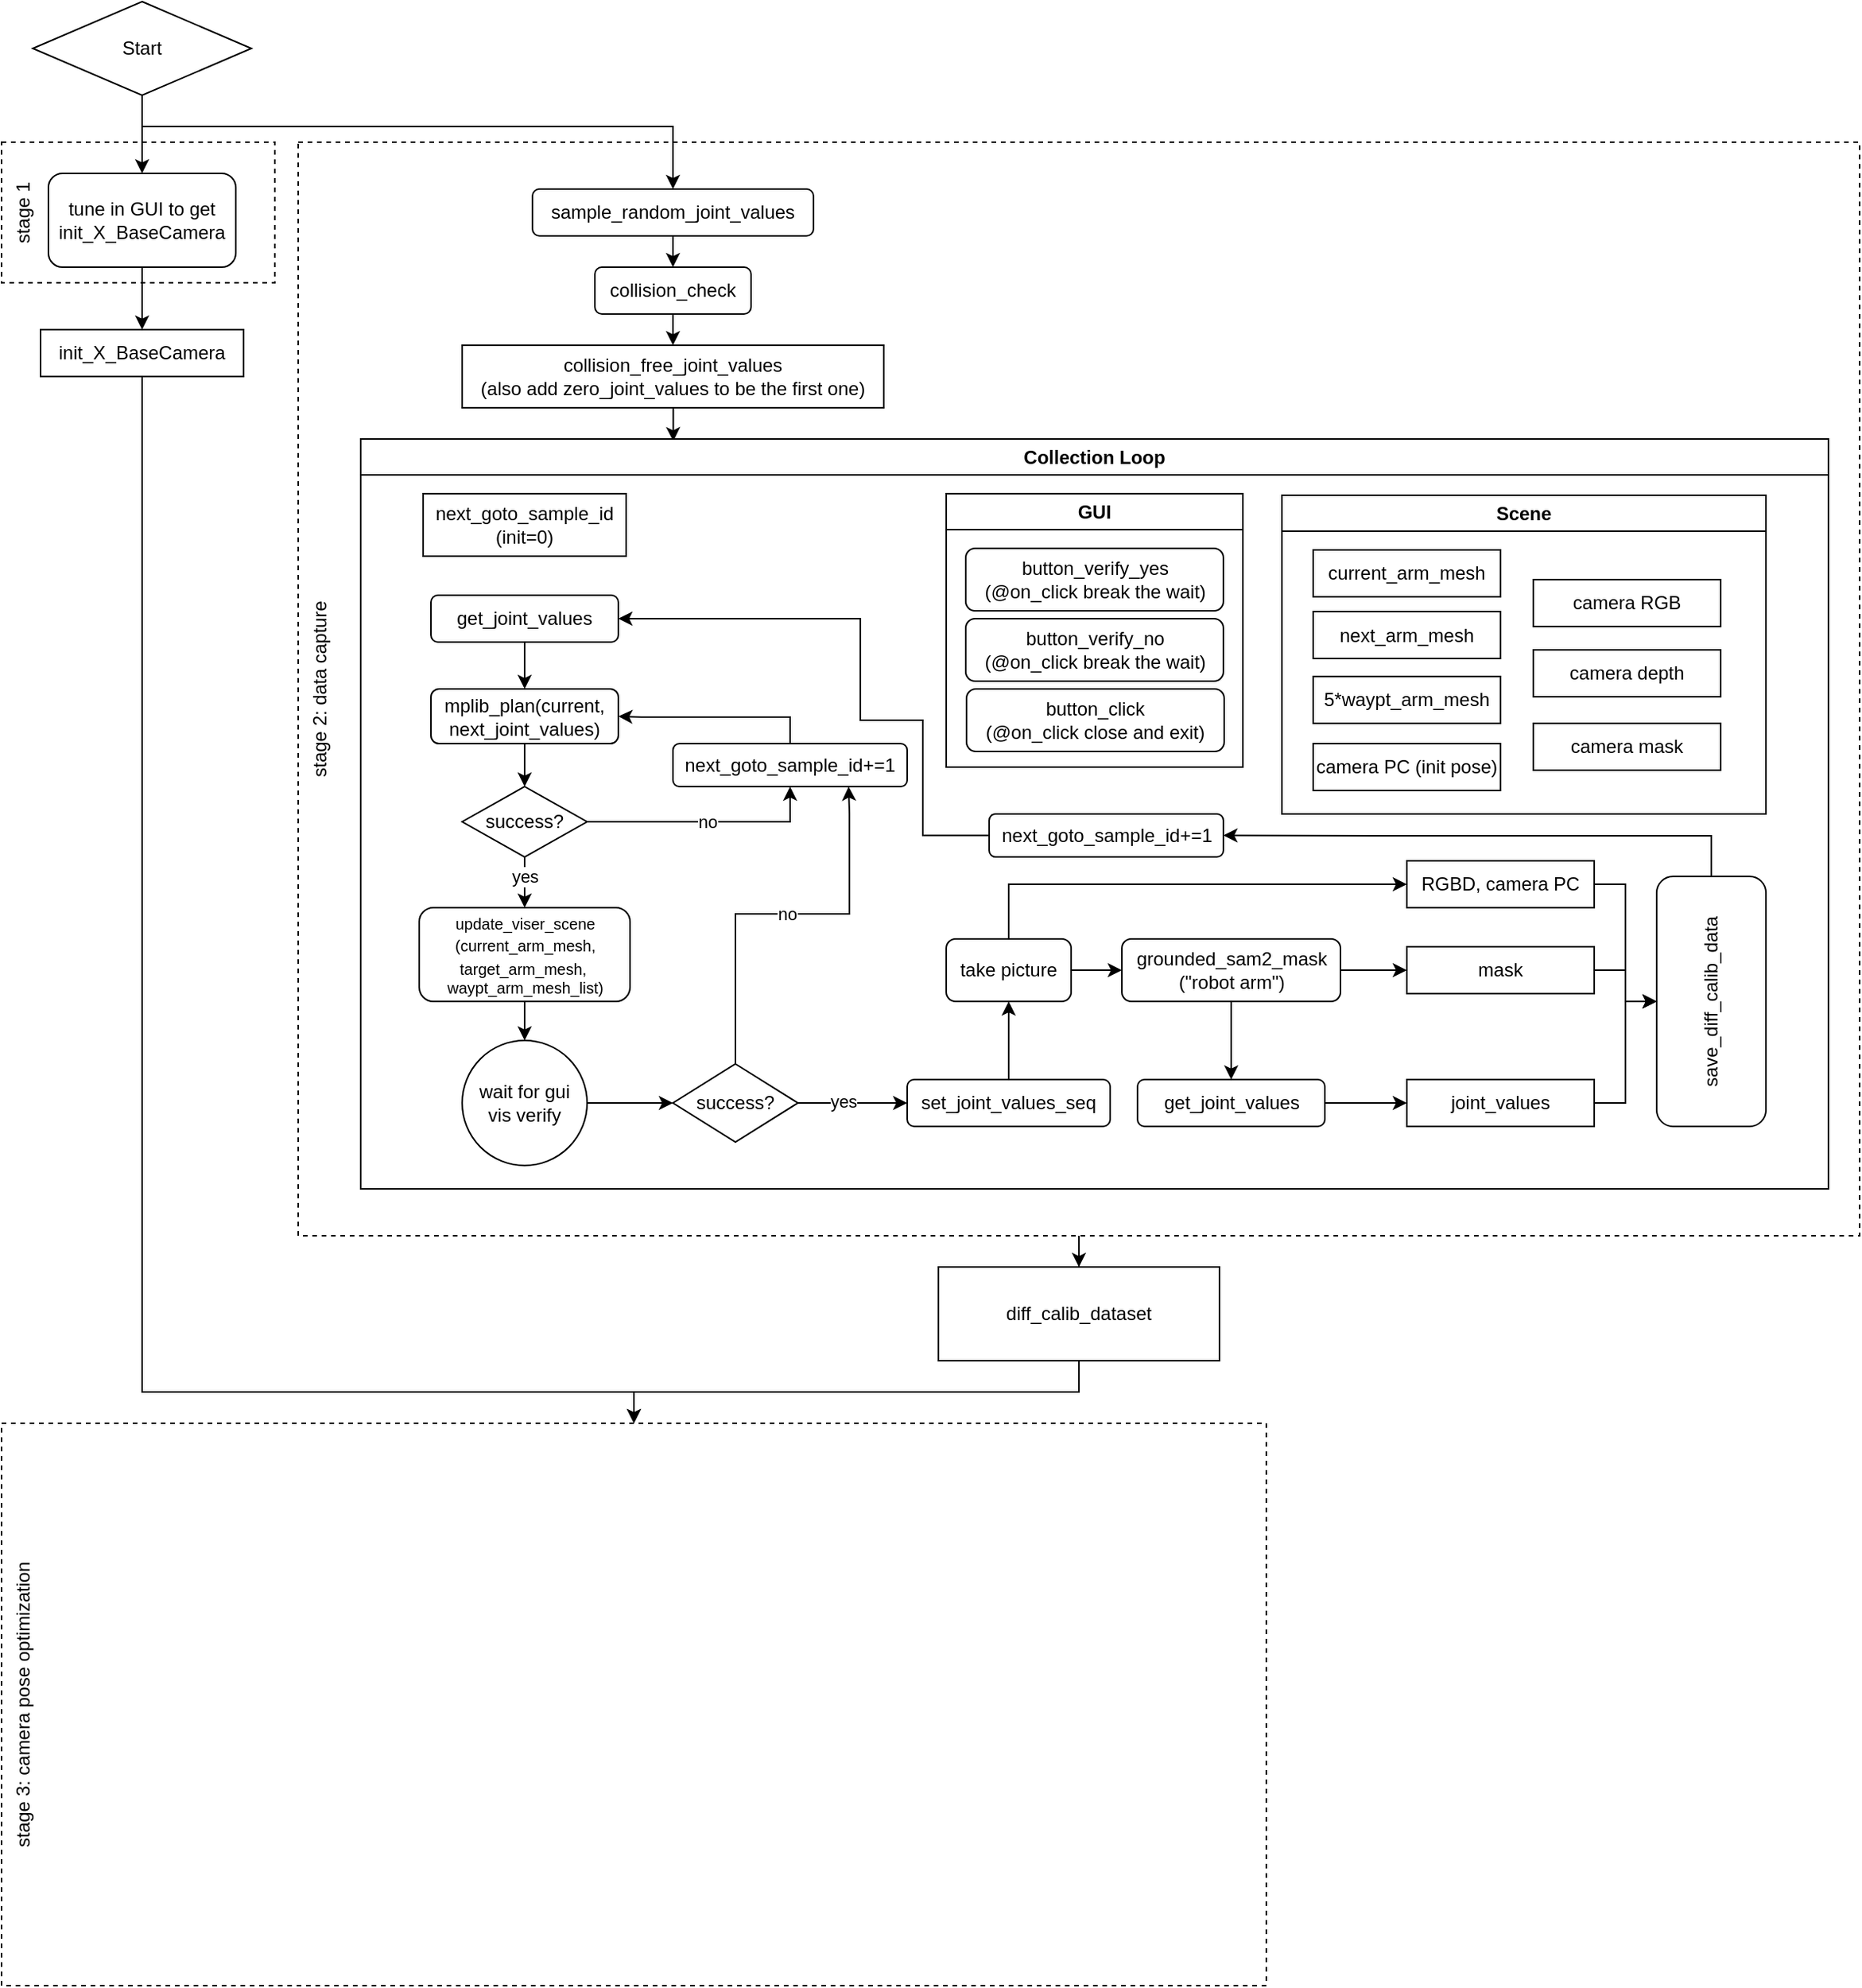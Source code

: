 <mxfile>
    <diagram name="第 1 页" id="6a6I1X7RzBbfamj53_6v">
        <mxGraphModel dx="477" dy="198" grid="1" gridSize="10" guides="0" tooltips="1" connect="1" arrows="1" fold="1" page="1" pageScale="1" pageWidth="827" pageHeight="1169" background="none" math="0" shadow="0">
            <root>
                <mxCell id="0"/>
                <mxCell id="1" parent="0"/>
                <mxCell id="Gvf8i4WvvUy9lcnT3aRv-1" value="Start" style="rhombus;whiteSpace=wrap;html=1;" parent="1" vertex="1">
                    <mxGeometry x="220" y="160" width="140" height="60" as="geometry"/>
                </mxCell>
                <mxCell id="Gvf8i4WvvUy9lcnT3aRv-2" value="stage 1" style="rounded=0;whiteSpace=wrap;html=1;strokeColor=default;dashed=1;verticalAlign=top;labelPosition=center;verticalLabelPosition=middle;align=center;horizontal=0;" parent="1" vertex="1">
                    <mxGeometry x="200" y="250" width="175" height="90" as="geometry"/>
                </mxCell>
                <mxCell id="Gvf8i4WvvUy9lcnT3aRv-3" value="tune in GUI to get&lt;div&gt;init_X_BaseCamera&lt;/div&gt;" style="rounded=1;whiteSpace=wrap;html=1;" parent="1" vertex="1">
                    <mxGeometry x="230" y="270" width="120" height="60" as="geometry"/>
                </mxCell>
                <mxCell id="Gvf8i4WvvUy9lcnT3aRv-4" value="" style="endArrow=classic;html=1;rounded=0;exitX=0.5;exitY=1;exitDx=0;exitDy=0;entryX=0.5;entryY=0;entryDx=0;entryDy=0;" parent="1" source="Gvf8i4WvvUy9lcnT3aRv-1" target="Gvf8i4WvvUy9lcnT3aRv-3" edge="1">
                    <mxGeometry width="50" height="50" relative="1" as="geometry">
                        <mxPoint x="370" y="370" as="sourcePoint"/>
                        <mxPoint x="420" y="320" as="targetPoint"/>
                    </mxGeometry>
                </mxCell>
                <mxCell id="Gvf8i4WvvUy9lcnT3aRv-5" value="" style="endArrow=classic;html=1;rounded=0;exitX=0.5;exitY=1;exitDx=0;exitDy=0;" parent="1" source="Gvf8i4WvvUy9lcnT3aRv-3" edge="1">
                    <mxGeometry width="50" height="50" relative="1" as="geometry">
                        <mxPoint x="300" y="230" as="sourcePoint"/>
                        <mxPoint x="290" y="370" as="targetPoint"/>
                    </mxGeometry>
                </mxCell>
                <mxCell id="Gvf8i4WvvUy9lcnT3aRv-7" value="init_X_BaseCamera" style="rounded=0;whiteSpace=wrap;html=1;" parent="1" vertex="1">
                    <mxGeometry x="225" y="370" width="130" height="30" as="geometry"/>
                </mxCell>
                <mxCell id="Gvf8i4WvvUy9lcnT3aRv-98" style="edgeStyle=orthogonalEdgeStyle;rounded=0;orthogonalLoop=1;jettySize=auto;html=1;entryX=0.5;entryY=0;entryDx=0;entryDy=0;" parent="1" source="Gvf8i4WvvUy9lcnT3aRv-9" target="Gvf8i4WvvUy9lcnT3aRv-97" edge="1">
                    <mxGeometry relative="1" as="geometry"/>
                </mxCell>
                <mxCell id="Gvf8i4WvvUy9lcnT3aRv-9" value="stage 2: data capture" style="rounded=0;whiteSpace=wrap;html=1;strokeColor=default;dashed=1;verticalAlign=top;labelPosition=center;verticalLabelPosition=middle;align=center;horizontal=0;" parent="1" vertex="1">
                    <mxGeometry x="390" y="250" width="1000" height="700" as="geometry"/>
                </mxCell>
                <mxCell id="Gvf8i4WvvUy9lcnT3aRv-11" value="" style="endArrow=classic;html=1;rounded=0;exitX=0.5;exitY=1;exitDx=0;exitDy=0;edgeStyle=orthogonalEdgeStyle;entryX=0.5;entryY=0;entryDx=0;entryDy=0;" parent="1" source="Gvf8i4WvvUy9lcnT3aRv-1" target="Gvf8i4WvvUy9lcnT3aRv-27" edge="1">
                    <mxGeometry width="50" height="50" relative="1" as="geometry">
                        <mxPoint x="300" y="230" as="sourcePoint"/>
                        <mxPoint x="610" y="240" as="targetPoint"/>
                        <Array as="points">
                            <mxPoint x="290" y="240"/>
                            <mxPoint x="630" y="240"/>
                        </Array>
                    </mxGeometry>
                </mxCell>
                <mxCell id="Gvf8i4WvvUy9lcnT3aRv-79" value="" style="edgeStyle=orthogonalEdgeStyle;rounded=0;orthogonalLoop=1;jettySize=auto;html=1;" parent="1" source="Gvf8i4WvvUy9lcnT3aRv-16" target="Gvf8i4WvvUy9lcnT3aRv-78" edge="1">
                    <mxGeometry relative="1" as="geometry"/>
                </mxCell>
                <mxCell id="Gvf8i4WvvUy9lcnT3aRv-82" value="" style="edgeStyle=orthogonalEdgeStyle;rounded=0;orthogonalLoop=1;jettySize=auto;html=1;" parent="1" source="Gvf8i4WvvUy9lcnT3aRv-16" target="Gvf8i4WvvUy9lcnT3aRv-81" edge="1">
                    <mxGeometry relative="1" as="geometry"/>
                </mxCell>
                <mxCell id="Gvf8i4WvvUy9lcnT3aRv-16" value="grounded_sam2_mask&lt;div&gt;(&quot;robot arm&quot;)&lt;/div&gt;" style="rounded=1;whiteSpace=wrap;html=1;" parent="1" vertex="1">
                    <mxGeometry x="917.5" y="760" width="140" height="40" as="geometry"/>
                </mxCell>
                <mxCell id="Gvf8i4WvvUy9lcnT3aRv-27" value="sample_random_joint_values" style="rounded=1;whiteSpace=wrap;html=1;" parent="1" vertex="1">
                    <mxGeometry x="540" y="280" width="180" height="30" as="geometry"/>
                </mxCell>
                <mxCell id="Gvf8i4WvvUy9lcnT3aRv-28" value="collision_check" style="rounded=1;whiteSpace=wrap;html=1;" parent="1" vertex="1">
                    <mxGeometry x="580" y="330" width="100" height="30" as="geometry"/>
                </mxCell>
                <mxCell id="Gvf8i4WvvUy9lcnT3aRv-96" value="" style="edgeStyle=orthogonalEdgeStyle;rounded=0;orthogonalLoop=1;jettySize=auto;html=1;entryX=0.213;entryY=0.003;entryDx=0;entryDy=0;entryPerimeter=0;" parent="1" source="Gvf8i4WvvUy9lcnT3aRv-29" target="Gvf8i4WvvUy9lcnT3aRv-33" edge="1">
                    <mxGeometry relative="1" as="geometry">
                        <Array as="points">
                            <mxPoint x="630" y="440"/>
                        </Array>
                    </mxGeometry>
                </mxCell>
                <mxCell id="Gvf8i4WvvUy9lcnT3aRv-29" value="collision_free_joint_values&lt;br&gt;(also add zero_joint_values to be the first one)" style="rounded=0;whiteSpace=wrap;html=1;" parent="1" vertex="1">
                    <mxGeometry x="495" y="380" width="270" height="40" as="geometry"/>
                </mxCell>
                <mxCell id="Gvf8i4WvvUy9lcnT3aRv-30" value="" style="endArrow=classic;html=1;rounded=0;exitX=0.5;exitY=1;exitDx=0;exitDy=0;entryX=0.5;entryY=0;entryDx=0;entryDy=0;" parent="1" source="Gvf8i4WvvUy9lcnT3aRv-27" target="Gvf8i4WvvUy9lcnT3aRv-28" edge="1">
                    <mxGeometry width="50" height="50" relative="1" as="geometry">
                        <mxPoint x="634.76" y="310" as="sourcePoint"/>
                        <mxPoint x="634.76" y="350" as="targetPoint"/>
                    </mxGeometry>
                </mxCell>
                <mxCell id="Gvf8i4WvvUy9lcnT3aRv-31" value="" style="endArrow=classic;html=1;rounded=0;exitX=0.5;exitY=1;exitDx=0;exitDy=0;entryX=0.5;entryY=0;entryDx=0;entryDy=0;" parent="1" source="Gvf8i4WvvUy9lcnT3aRv-28" target="Gvf8i4WvvUy9lcnT3aRv-29" edge="1">
                    <mxGeometry width="50" height="50" relative="1" as="geometry">
                        <mxPoint x="540" y="420" as="sourcePoint"/>
                        <mxPoint x="590" y="370" as="targetPoint"/>
                    </mxGeometry>
                </mxCell>
                <mxCell id="Gvf8i4WvvUy9lcnT3aRv-33" value="Collection Loop" style="swimlane;whiteSpace=wrap;html=1;" parent="1" vertex="1">
                    <mxGeometry x="430" y="440" width="940" height="480" as="geometry">
                        <mxRectangle x="460" y="450" width="120" height="30" as="alternateBounds"/>
                    </mxGeometry>
                </mxCell>
                <mxCell id="Gvf8i4WvvUy9lcnT3aRv-45" value="mplib_plan(current, next_joint_values)" style="whiteSpace=wrap;html=1;rounded=1;" parent="Gvf8i4WvvUy9lcnT3aRv-33" vertex="1">
                    <mxGeometry x="45" y="160" width="120" height="35" as="geometry"/>
                </mxCell>
                <mxCell id="Gvf8i4WvvUy9lcnT3aRv-34" value="get_joint_values" style="rounded=1;whiteSpace=wrap;html=1;" parent="Gvf8i4WvvUy9lcnT3aRv-33" vertex="1">
                    <mxGeometry x="45" y="100" width="120" height="30" as="geometry"/>
                </mxCell>
                <mxCell id="Gvf8i4WvvUy9lcnT3aRv-54" value="" style="endArrow=classic;html=1;rounded=0;exitX=0.5;exitY=1;exitDx=0;exitDy=0;entryX=0.5;entryY=0;entryDx=0;entryDy=0;" parent="Gvf8i4WvvUy9lcnT3aRv-33" source="Gvf8i4WvvUy9lcnT3aRv-34" target="Gvf8i4WvvUy9lcnT3aRv-45" edge="1">
                    <mxGeometry width="50" height="50" relative="1" as="geometry">
                        <mxPoint x="115" y="205" as="sourcePoint"/>
                        <mxPoint x="115" y="280" as="targetPoint"/>
                    </mxGeometry>
                </mxCell>
                <mxCell id="Gvf8i4WvvUy9lcnT3aRv-64" value="" style="edgeStyle=orthogonalEdgeStyle;rounded=0;orthogonalLoop=1;jettySize=auto;html=1;" parent="Gvf8i4WvvUy9lcnT3aRv-33" source="Gvf8i4WvvUy9lcnT3aRv-59" target="Gvf8i4WvvUy9lcnT3aRv-63" edge="1">
                    <mxGeometry relative="1" as="geometry"/>
                </mxCell>
                <mxCell id="Gvf8i4WvvUy9lcnT3aRv-59" value="wait for gui&lt;div&gt;vis verify&lt;/div&gt;" style="ellipse;whiteSpace=wrap;html=1;" parent="Gvf8i4WvvUy9lcnT3aRv-33" vertex="1">
                    <mxGeometry x="65" y="385" width="80" height="80" as="geometry"/>
                </mxCell>
                <mxCell id="Gvf8i4WvvUy9lcnT3aRv-63" value="success?" style="rhombus;whiteSpace=wrap;html=1;" parent="Gvf8i4WvvUy9lcnT3aRv-33" vertex="1">
                    <mxGeometry x="200" y="400" width="80" height="50" as="geometry"/>
                </mxCell>
                <mxCell id="Gvf8i4WvvUy9lcnT3aRv-74" value="" style="edgeStyle=orthogonalEdgeStyle;rounded=0;orthogonalLoop=1;jettySize=auto;html=1;" parent="Gvf8i4WvvUy9lcnT3aRv-33" source="Gvf8i4WvvUy9lcnT3aRv-67" target="Gvf8i4WvvUy9lcnT3aRv-73" edge="1">
                    <mxGeometry relative="1" as="geometry"/>
                </mxCell>
                <mxCell id="Gvf8i4WvvUy9lcnT3aRv-67" value="set_joint_values_seq" style="rounded=1;whiteSpace=wrap;html=1;" parent="Gvf8i4WvvUy9lcnT3aRv-33" vertex="1">
                    <mxGeometry x="350" y="410" width="130" height="30" as="geometry"/>
                </mxCell>
                <mxCell id="Gvf8i4WvvUy9lcnT3aRv-66" value="yes" style="edgeStyle=orthogonalEdgeStyle;rounded=0;orthogonalLoop=1;jettySize=auto;html=1;exitX=1;exitY=0.5;exitDx=0;exitDy=0;entryX=0;entryY=0.5;entryDx=0;entryDy=0;" parent="Gvf8i4WvvUy9lcnT3aRv-33" source="Gvf8i4WvvUy9lcnT3aRv-63" target="Gvf8i4WvvUy9lcnT3aRv-67" edge="1">
                    <mxGeometry x="-0.167" y="1" relative="1" as="geometry">
                        <mxPoint x="250" y="345" as="sourcePoint"/>
                        <mxPoint x="290" y="224" as="targetPoint"/>
                        <mxPoint as="offset"/>
                    </mxGeometry>
                </mxCell>
                <mxCell id="Gvf8i4WvvUy9lcnT3aRv-73" value="take picture" style="rounded=1;whiteSpace=wrap;html=1;" parent="Gvf8i4WvvUy9lcnT3aRv-33" vertex="1">
                    <mxGeometry x="375" y="320" width="80" height="40" as="geometry"/>
                </mxCell>
                <mxCell id="Gvf8i4WvvUy9lcnT3aRv-78" value="mask" style="rounded=0;whiteSpace=wrap;html=1;" parent="Gvf8i4WvvUy9lcnT3aRv-33" vertex="1">
                    <mxGeometry x="670" y="325" width="120" height="30" as="geometry"/>
                </mxCell>
                <mxCell id="Gvf8i4WvvUy9lcnT3aRv-84" value="" style="edgeStyle=orthogonalEdgeStyle;rounded=0;orthogonalLoop=1;jettySize=auto;html=1;" parent="Gvf8i4WvvUy9lcnT3aRv-33" source="Gvf8i4WvvUy9lcnT3aRv-81" target="Gvf8i4WvvUy9lcnT3aRv-83" edge="1">
                    <mxGeometry relative="1" as="geometry"/>
                </mxCell>
                <mxCell id="Gvf8i4WvvUy9lcnT3aRv-81" value="get_joint_values" style="rounded=1;whiteSpace=wrap;html=1;" parent="Gvf8i4WvvUy9lcnT3aRv-33" vertex="1">
                    <mxGeometry x="497.5" y="410" width="120" height="30" as="geometry"/>
                </mxCell>
                <mxCell id="Gvf8i4WvvUy9lcnT3aRv-83" value="joint_values" style="rounded=0;whiteSpace=wrap;html=1;" parent="Gvf8i4WvvUy9lcnT3aRv-33" vertex="1">
                    <mxGeometry x="670" y="410" width="120" height="30" as="geometry"/>
                </mxCell>
                <mxCell id="Gvf8i4WvvUy9lcnT3aRv-40" value="Scene" style="swimlane;whiteSpace=wrap;html=1;" parent="Gvf8i4WvvUy9lcnT3aRv-33" vertex="1">
                    <mxGeometry x="590" y="36" width="310" height="204" as="geometry"/>
                </mxCell>
                <mxCell id="Gvf8i4WvvUy9lcnT3aRv-42" value="next_arm_mesh" style="rounded=0;whiteSpace=wrap;html=1;" parent="Gvf8i4WvvUy9lcnT3aRv-40" vertex="1">
                    <mxGeometry x="20" y="74.5" width="120" height="30" as="geometry"/>
                </mxCell>
                <mxCell id="Gvf8i4WvvUy9lcnT3aRv-41" value="current_arm_mesh" style="rounded=0;whiteSpace=wrap;html=1;" parent="Gvf8i4WvvUy9lcnT3aRv-40" vertex="1">
                    <mxGeometry x="20" y="35" width="120" height="30" as="geometry"/>
                </mxCell>
                <mxCell id="Gvf8i4WvvUy9lcnT3aRv-36" value="GUI" style="swimlane;whiteSpace=wrap;html=1;" parent="1" vertex="1">
                    <mxGeometry x="805" y="475" width="190" height="175" as="geometry"/>
                </mxCell>
                <mxCell id="Gvf8i4WvvUy9lcnT3aRv-37" value="button_verify_yes&lt;br&gt;(@on_click break the wait)" style="rounded=1;whiteSpace=wrap;html=1;" parent="1" vertex="1">
                    <mxGeometry x="817.5" y="510" width="165" height="40" as="geometry"/>
                </mxCell>
                <mxCell id="Gvf8i4WvvUy9lcnT3aRv-39" value="next_goto_sample_id&lt;br&gt;(init=0)" style="whiteSpace=wrap;html=1;" parent="1" vertex="1">
                    <mxGeometry x="470" y="475" width="130" height="40" as="geometry"/>
                </mxCell>
                <mxCell id="Gvf8i4WvvUy9lcnT3aRv-43" value="5*waypt_arm_mesh" style="rounded=0;whiteSpace=wrap;html=1;" parent="1" vertex="1">
                    <mxGeometry x="1040" y="592" width="120" height="30" as="geometry"/>
                </mxCell>
                <mxCell id="Gvf8i4WvvUy9lcnT3aRv-51" value="" style="endArrow=classic;html=1;rounded=0;exitX=0.5;exitY=1;exitDx=0;exitDy=0;entryX=0.5;entryY=0;entryDx=0;entryDy=0;" parent="1" source="Gvf8i4WvvUy9lcnT3aRv-45" target="Gvf8i4WvvUy9lcnT3aRv-52" edge="1">
                    <mxGeometry width="50" height="50" relative="1" as="geometry">
                        <mxPoint x="550" y="540" as="sourcePoint"/>
                        <mxPoint x="600" y="490" as="targetPoint"/>
                    </mxGeometry>
                </mxCell>
                <mxCell id="Gvf8i4WvvUy9lcnT3aRv-56" value="no" style="edgeStyle=orthogonalEdgeStyle;rounded=0;orthogonalLoop=1;jettySize=auto;html=1;exitX=1;exitY=0.5;exitDx=0;exitDy=0;entryX=0.5;entryY=1;entryDx=0;entryDy=0;" parent="1" source="Gvf8i4WvvUy9lcnT3aRv-52" target="Gvf8i4WvvUy9lcnT3aRv-57" edge="1">
                    <mxGeometry relative="1" as="geometry"/>
                </mxCell>
                <mxCell id="Gvf8i4WvvUy9lcnT3aRv-71" value="yes" style="edgeStyle=orthogonalEdgeStyle;rounded=0;orthogonalLoop=1;jettySize=auto;html=1;" parent="1" source="Gvf8i4WvvUy9lcnT3aRv-52" target="Gvf8i4WvvUy9lcnT3aRv-70" edge="1">
                    <mxGeometry x="0.159" relative="1" as="geometry">
                        <mxPoint as="offset"/>
                    </mxGeometry>
                </mxCell>
                <mxCell id="Gvf8i4WvvUy9lcnT3aRv-52" value="success?" style="rhombus;whiteSpace=wrap;html=1;" parent="1" vertex="1">
                    <mxGeometry x="495" y="662.5" width="80" height="45" as="geometry"/>
                </mxCell>
                <mxCell id="Gvf8i4WvvUy9lcnT3aRv-58" style="edgeStyle=orthogonalEdgeStyle;rounded=0;orthogonalLoop=1;jettySize=auto;html=1;exitX=0.5;exitY=0;exitDx=0;exitDy=0;entryX=1;entryY=0.5;entryDx=0;entryDy=0;" parent="1" source="Gvf8i4WvvUy9lcnT3aRv-57" target="Gvf8i4WvvUy9lcnT3aRv-45" edge="1">
                    <mxGeometry relative="1" as="geometry">
                        <Array as="points">
                            <mxPoint x="705" y="618"/>
                            <mxPoint x="610" y="618"/>
                        </Array>
                    </mxGeometry>
                </mxCell>
                <mxCell id="Gvf8i4WvvUy9lcnT3aRv-57" value="next_goto_sample_id+=1" style="rounded=1;whiteSpace=wrap;html=1;" parent="1" vertex="1">
                    <mxGeometry x="630" y="635" width="150" height="27.5" as="geometry"/>
                </mxCell>
                <mxCell id="Gvf8i4WvvUy9lcnT3aRv-62" value="button_verify_no&lt;br&gt;(@on_click break the wait)" style="rounded=1;whiteSpace=wrap;html=1;" parent="1" vertex="1">
                    <mxGeometry x="817.5" y="555" width="165" height="40" as="geometry"/>
                </mxCell>
                <mxCell id="Gvf8i4WvvUy9lcnT3aRv-65" value="no" style="edgeStyle=orthogonalEdgeStyle;rounded=0;orthogonalLoop=1;jettySize=auto;html=1;entryX=0.75;entryY=1;entryDx=0;entryDy=0;exitX=0.5;exitY=0;exitDx=0;exitDy=0;" parent="1" source="Gvf8i4WvvUy9lcnT3aRv-63" target="Gvf8i4WvvUy9lcnT3aRv-57" edge="1">
                    <mxGeometry x="0.025" relative="1" as="geometry">
                        <mxPoint x="680" y="780" as="sourcePoint"/>
                        <mxPoint x="655" y="678" as="targetPoint"/>
                        <Array as="points">
                            <mxPoint x="670" y="744"/>
                            <mxPoint x="743" y="744"/>
                            <mxPoint x="743" y="680"/>
                            <mxPoint x="743" y="680"/>
                        </Array>
                        <mxPoint as="offset"/>
                    </mxGeometry>
                </mxCell>
                <mxCell id="Gvf8i4WvvUy9lcnT3aRv-72" value="" style="edgeStyle=orthogonalEdgeStyle;rounded=0;orthogonalLoop=1;jettySize=auto;html=1;" parent="1" source="Gvf8i4WvvUy9lcnT3aRv-70" target="Gvf8i4WvvUy9lcnT3aRv-59" edge="1">
                    <mxGeometry relative="1" as="geometry"/>
                </mxCell>
                <mxCell id="Gvf8i4WvvUy9lcnT3aRv-70" value="&lt;font style=&quot;font-size: 10px;&quot;&gt;update_viser_scene&lt;br&gt;(current_arm_mesh, target_arm_mesh,&amp;nbsp;&lt;/font&gt;&lt;div style=&quot;font-size: 10px;&quot;&gt;&lt;font style=&quot;font-size: 10px;&quot;&gt;waypt_arm_mesh_list)&lt;/font&gt;&lt;/div&gt;" style="rounded=1;whiteSpace=wrap;html=1;" parent="1" vertex="1">
                    <mxGeometry x="467.5" y="740" width="135" height="60" as="geometry"/>
                </mxCell>
                <mxCell id="Gvf8i4WvvUy9lcnT3aRv-75" value="" style="edgeStyle=orthogonalEdgeStyle;rounded=0;orthogonalLoop=1;jettySize=auto;html=1;" parent="1" source="Gvf8i4WvvUy9lcnT3aRv-73" target="Gvf8i4WvvUy9lcnT3aRv-16" edge="1">
                    <mxGeometry relative="1" as="geometry"/>
                </mxCell>
                <mxCell id="Gvf8i4WvvUy9lcnT3aRv-90" value="" style="edgeStyle=orthogonalEdgeStyle;rounded=0;orthogonalLoop=1;jettySize=auto;html=1;" parent="1" source="Gvf8i4WvvUy9lcnT3aRv-76" target="Gvf8i4WvvUy9lcnT3aRv-89" edge="1">
                    <mxGeometry relative="1" as="geometry"/>
                </mxCell>
                <mxCell id="Gvf8i4WvvUy9lcnT3aRv-76" value="RGBD, camera PC" style="rounded=0;whiteSpace=wrap;html=1;" parent="1" vertex="1">
                    <mxGeometry x="1100" y="710" width="120" height="30" as="geometry"/>
                </mxCell>
                <mxCell id="Gvf8i4WvvUy9lcnT3aRv-77" style="edgeStyle=orthogonalEdgeStyle;rounded=0;orthogonalLoop=1;jettySize=auto;html=1;exitX=0.5;exitY=0;exitDx=0;exitDy=0;entryX=0;entryY=0.5;entryDx=0;entryDy=0;" parent="1" source="Gvf8i4WvvUy9lcnT3aRv-73" target="Gvf8i4WvvUy9lcnT3aRv-76" edge="1">
                    <mxGeometry relative="1" as="geometry"/>
                </mxCell>
                <mxCell id="Gvf8i4WvvUy9lcnT3aRv-85" value="camera PC (init pose)" style="rounded=0;whiteSpace=wrap;html=1;" parent="1" vertex="1">
                    <mxGeometry x="1040" y="635" width="120" height="30" as="geometry"/>
                </mxCell>
                <mxCell id="Gvf8i4WvvUy9lcnT3aRv-86" value="camera RGB" style="rounded=0;whiteSpace=wrap;html=1;" parent="1" vertex="1">
                    <mxGeometry x="1181" y="530" width="120" height="30" as="geometry"/>
                </mxCell>
                <mxCell id="Gvf8i4WvvUy9lcnT3aRv-87" value="camera depth" style="rounded=0;whiteSpace=wrap;html=1;" parent="1" vertex="1">
                    <mxGeometry x="1181" y="575" width="120" height="30" as="geometry"/>
                </mxCell>
                <mxCell id="Gvf8i4WvvUy9lcnT3aRv-88" value="camera mask" style="rounded=0;whiteSpace=wrap;html=1;" parent="1" vertex="1">
                    <mxGeometry x="1181" y="622" width="120" height="30" as="geometry"/>
                </mxCell>
                <mxCell id="Gvf8i4WvvUy9lcnT3aRv-94" style="edgeStyle=orthogonalEdgeStyle;rounded=0;orthogonalLoop=1;jettySize=auto;html=1;entryX=1;entryY=0.5;entryDx=0;entryDy=0;" parent="1" source="Gvf8i4WvvUy9lcnT3aRv-89" target="Gvf8i4WvvUy9lcnT3aRv-93" edge="1">
                    <mxGeometry relative="1" as="geometry">
                        <Array as="points">
                            <mxPoint x="1295" y="694"/>
                            <mxPoint x="1121" y="694"/>
                        </Array>
                    </mxGeometry>
                </mxCell>
                <mxCell id="Gvf8i4WvvUy9lcnT3aRv-89" value="save_diff_calib_data" style="rounded=1;whiteSpace=wrap;html=1;horizontal=0;" parent="1" vertex="1">
                    <mxGeometry x="1260" y="720" width="70" height="160" as="geometry"/>
                </mxCell>
                <mxCell id="Gvf8i4WvvUy9lcnT3aRv-91" value="" style="edgeStyle=orthogonalEdgeStyle;rounded=0;orthogonalLoop=1;jettySize=auto;html=1;" parent="1" source="Gvf8i4WvvUy9lcnT3aRv-78" target="Gvf8i4WvvUy9lcnT3aRv-89" edge="1">
                    <mxGeometry relative="1" as="geometry"/>
                </mxCell>
                <mxCell id="Gvf8i4WvvUy9lcnT3aRv-92" value="" style="edgeStyle=orthogonalEdgeStyle;rounded=0;orthogonalLoop=1;jettySize=auto;html=1;" parent="1" source="Gvf8i4WvvUy9lcnT3aRv-83" target="Gvf8i4WvvUy9lcnT3aRv-89" edge="1">
                    <mxGeometry relative="1" as="geometry"/>
                </mxCell>
                <mxCell id="Gvf8i4WvvUy9lcnT3aRv-95" style="edgeStyle=orthogonalEdgeStyle;rounded=0;orthogonalLoop=1;jettySize=auto;html=1;entryX=1;entryY=0.5;entryDx=0;entryDy=0;" parent="1" source="Gvf8i4WvvUy9lcnT3aRv-93" target="Gvf8i4WvvUy9lcnT3aRv-34" edge="1">
                    <mxGeometry relative="1" as="geometry">
                        <Array as="points">
                            <mxPoint x="790" y="694"/>
                            <mxPoint x="790" y="620"/>
                            <mxPoint x="750" y="620"/>
                            <mxPoint x="750" y="555"/>
                        </Array>
                    </mxGeometry>
                </mxCell>
                <mxCell id="Gvf8i4WvvUy9lcnT3aRv-93" value="next_goto_sample_id+=1" style="rounded=1;whiteSpace=wrap;html=1;" parent="1" vertex="1">
                    <mxGeometry x="832.5" y="680" width="150" height="27.5" as="geometry"/>
                </mxCell>
                <mxCell id="Gvf8i4WvvUy9lcnT3aRv-101" value="" style="edgeStyle=orthogonalEdgeStyle;rounded=0;orthogonalLoop=1;jettySize=auto;html=1;" parent="1" source="Gvf8i4WvvUy9lcnT3aRv-97" target="Gvf8i4WvvUy9lcnT3aRv-99" edge="1">
                    <mxGeometry relative="1" as="geometry"/>
                </mxCell>
                <mxCell id="Gvf8i4WvvUy9lcnT3aRv-97" value="diff_calib_dataset" style="rounded=0;whiteSpace=wrap;html=1;" parent="1" vertex="1">
                    <mxGeometry x="800" y="970" width="180" height="60" as="geometry"/>
                </mxCell>
                <mxCell id="Gvf8i4WvvUy9lcnT3aRv-99" value="stage 3: camera pose optimization" style="rounded=0;whiteSpace=wrap;html=1;strokeColor=default;dashed=1;verticalAlign=top;labelPosition=center;verticalLabelPosition=middle;align=center;horizontal=0;" parent="1" vertex="1">
                    <mxGeometry x="200" y="1070" width="810" height="360" as="geometry"/>
                </mxCell>
                <mxCell id="Gvf8i4WvvUy9lcnT3aRv-100" style="edgeStyle=orthogonalEdgeStyle;rounded=0;orthogonalLoop=1;jettySize=auto;html=1;entryX=0.5;entryY=0;entryDx=0;entryDy=0;" parent="1" source="Gvf8i4WvvUy9lcnT3aRv-7" target="Gvf8i4WvvUy9lcnT3aRv-99" edge="1">
                    <mxGeometry relative="1" as="geometry">
                        <Array as="points">
                            <mxPoint x="290" y="1050"/>
                            <mxPoint x="605" y="1050"/>
                        </Array>
                    </mxGeometry>
                </mxCell>
                <mxCell id="2" value="button_click&lt;br&gt;(@on_click close and exit)" style="rounded=1;whiteSpace=wrap;html=1;" vertex="1" parent="1">
                    <mxGeometry x="818" y="600" width="165" height="40" as="geometry"/>
                </mxCell>
            </root>
        </mxGraphModel>
    </diagram>
</mxfile>
